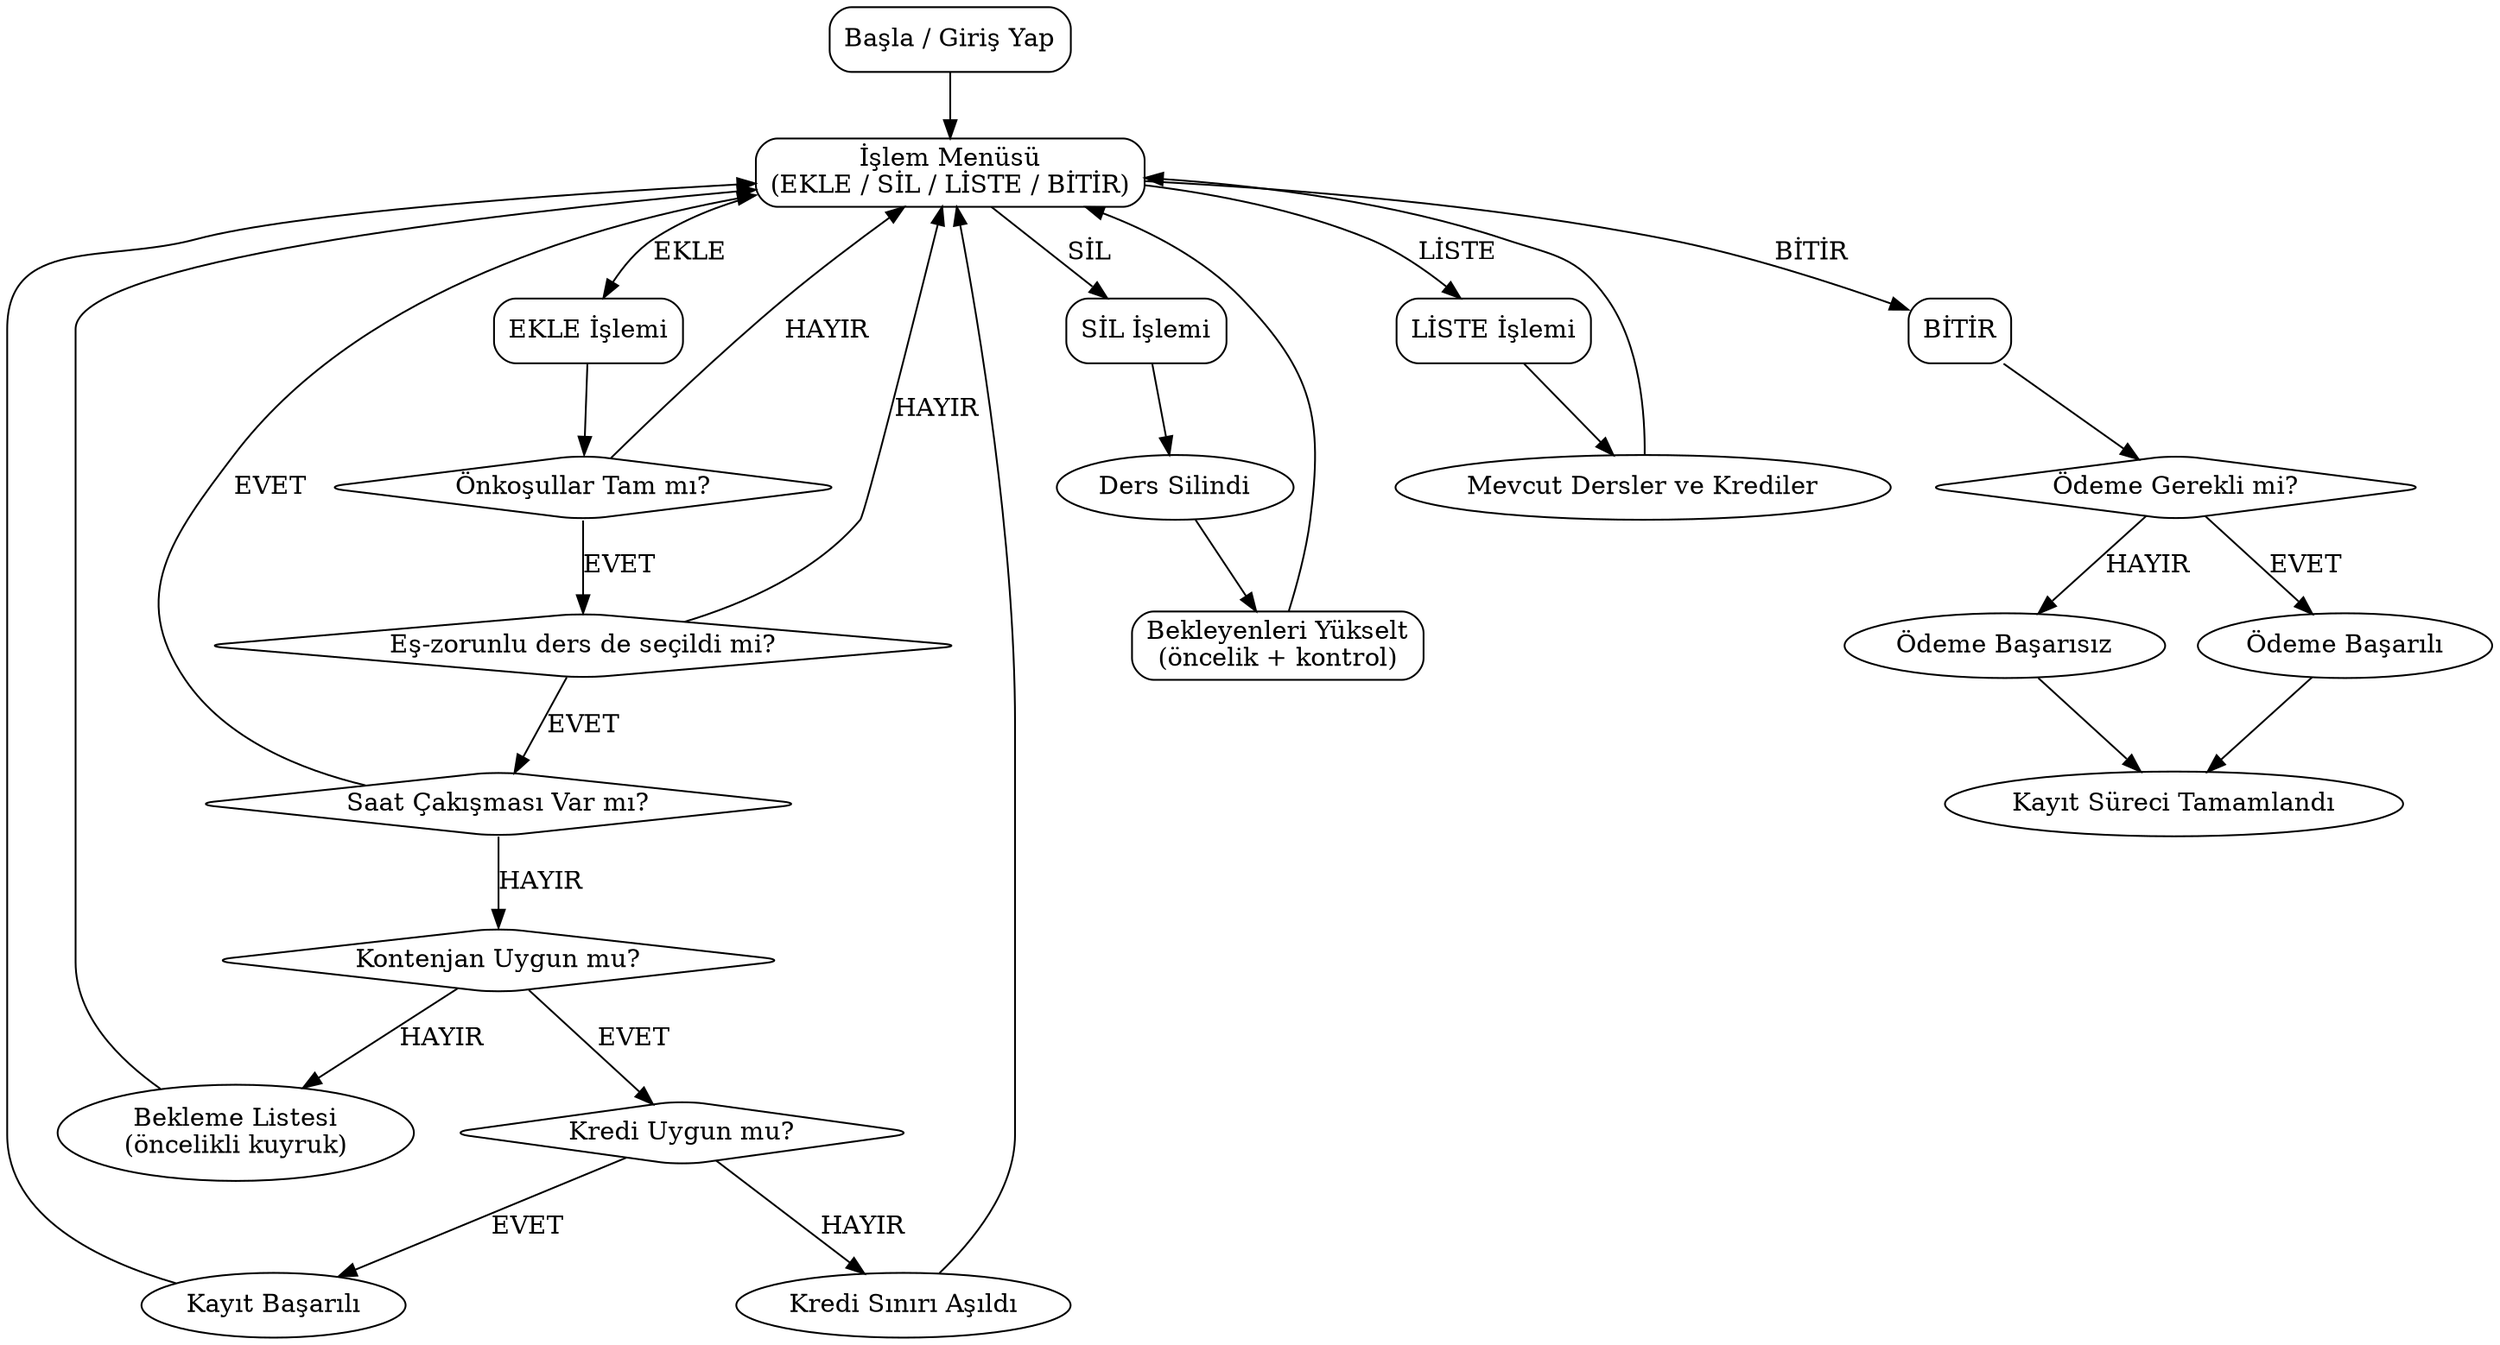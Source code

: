 digraph DersKayitGenişletilmis {
    rankdir=TB;
    node [shape=rectangle, style=rounded];

    Start [label="Başla / Giriş Yap"];
    Menu [label="İşlem Menüsü\n(EKLE / SİL / LİSTE / BİTİR)"];

    // EKLE akışı
    Ekle [label="EKLE İşlemi"];
    Onkosul [label="Önkoşullar Tam mı?", shape=diamond];
    Coreq [label="Eş-zorunlu ders de seçildi mi?", shape=diamond];
    SaatCakis [label="Saat Çakışması Var mı?", shape=diamond];
    Kontenjan [label="Kontenjan Uygun mu?", shape=diamond];
    Kredi [label="Kredi Uygun mu?", shape=diamond];

    KayitOK [label="Kayıt Başarılı", shape=oval];
    Bekleme [label="Bekleme Listesi\n(öncelikli kuyruk)", shape=oval];
    KrediFail [label="Kredi Sınırı Aşıldı", shape=oval];

    // SİL akışı
    Sil [label="SİL İşlemi"];
    SilOK [label="Ders Silindi", shape=oval];
    BekleyenYukselt [label="Bekleyenleri Yükselt\n(öncelik + kontrol)"];

    // LİSTE akışı
    Liste [label="LİSTE İşlemi"];
    Goster [label="Mevcut Dersler ve Krediler", shape=oval];

    // BİTİR
    Bitir [label="BİTİR"];
    Odeme [label="Ödeme Gerekli mi?", shape=diamond];
    OdemeOK [label="Ödeme Başarılı", shape=oval];
    OdemeFail [label="Ödeme Başarısız", shape=oval];
    End [label="Kayıt Süreci Tamamlandı", shape=oval];

    // Ana akış
    Start -> Menu;
    Menu -> Ekle [label="EKLE"];
    Menu -> Sil [label="SİL"];
    Menu -> Liste [label="LİSTE"];
    Menu -> Bitir [label="BİTİR"];

    Ekle -> Onkosul;
    Onkosul -> Coreq [label="EVET"];
    Onkosul -> Menu [label="HAYIR"];

    Coreq -> SaatCakis [label="EVET"];
    Coreq -> Menu [label="HAYIR"];

    SaatCakis -> Kontenjan [label="HAYIR"];
    SaatCakis -> Menu [label="EVET"];

    Kontenjan -> Kredi [label="EVET"];
    Kontenjan -> Bekleme [label="HAYIR"];

    Kredi -> KayitOK [label="EVET"];
    Kredi -> KrediFail [label="HAYIR"];

    KayitOK -> Menu;
    Bekleme -> Menu;
    KrediFail -> Menu;

    Sil -> SilOK -> BekleyenYukselt -> Menu;
    Liste -> Goster -> Menu;

    Bitir -> Odeme;
    Odeme -> OdemeOK [label="EVET"];
    Odeme -> OdemeFail [label="HAYIR"];
    OdemeOK -> End;
    OdemeFail -> End;
}
